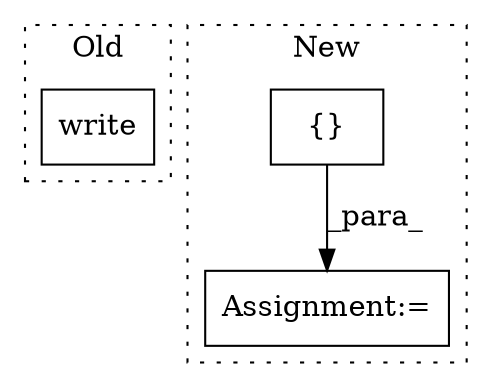 digraph G {
subgraph cluster0 {
1 [label="write" a="32" s="407,417" l="6,1" shape="box"];
label = "Old";
style="dotted";
}
subgraph cluster1 {
2 [label="{}" a="4" s="285,364" l="1,1" shape="box"];
3 [label="Assignment:=" a="7" s="217" l="1" shape="box"];
label = "New";
style="dotted";
}
2 -> 3 [label="_para_"];
}